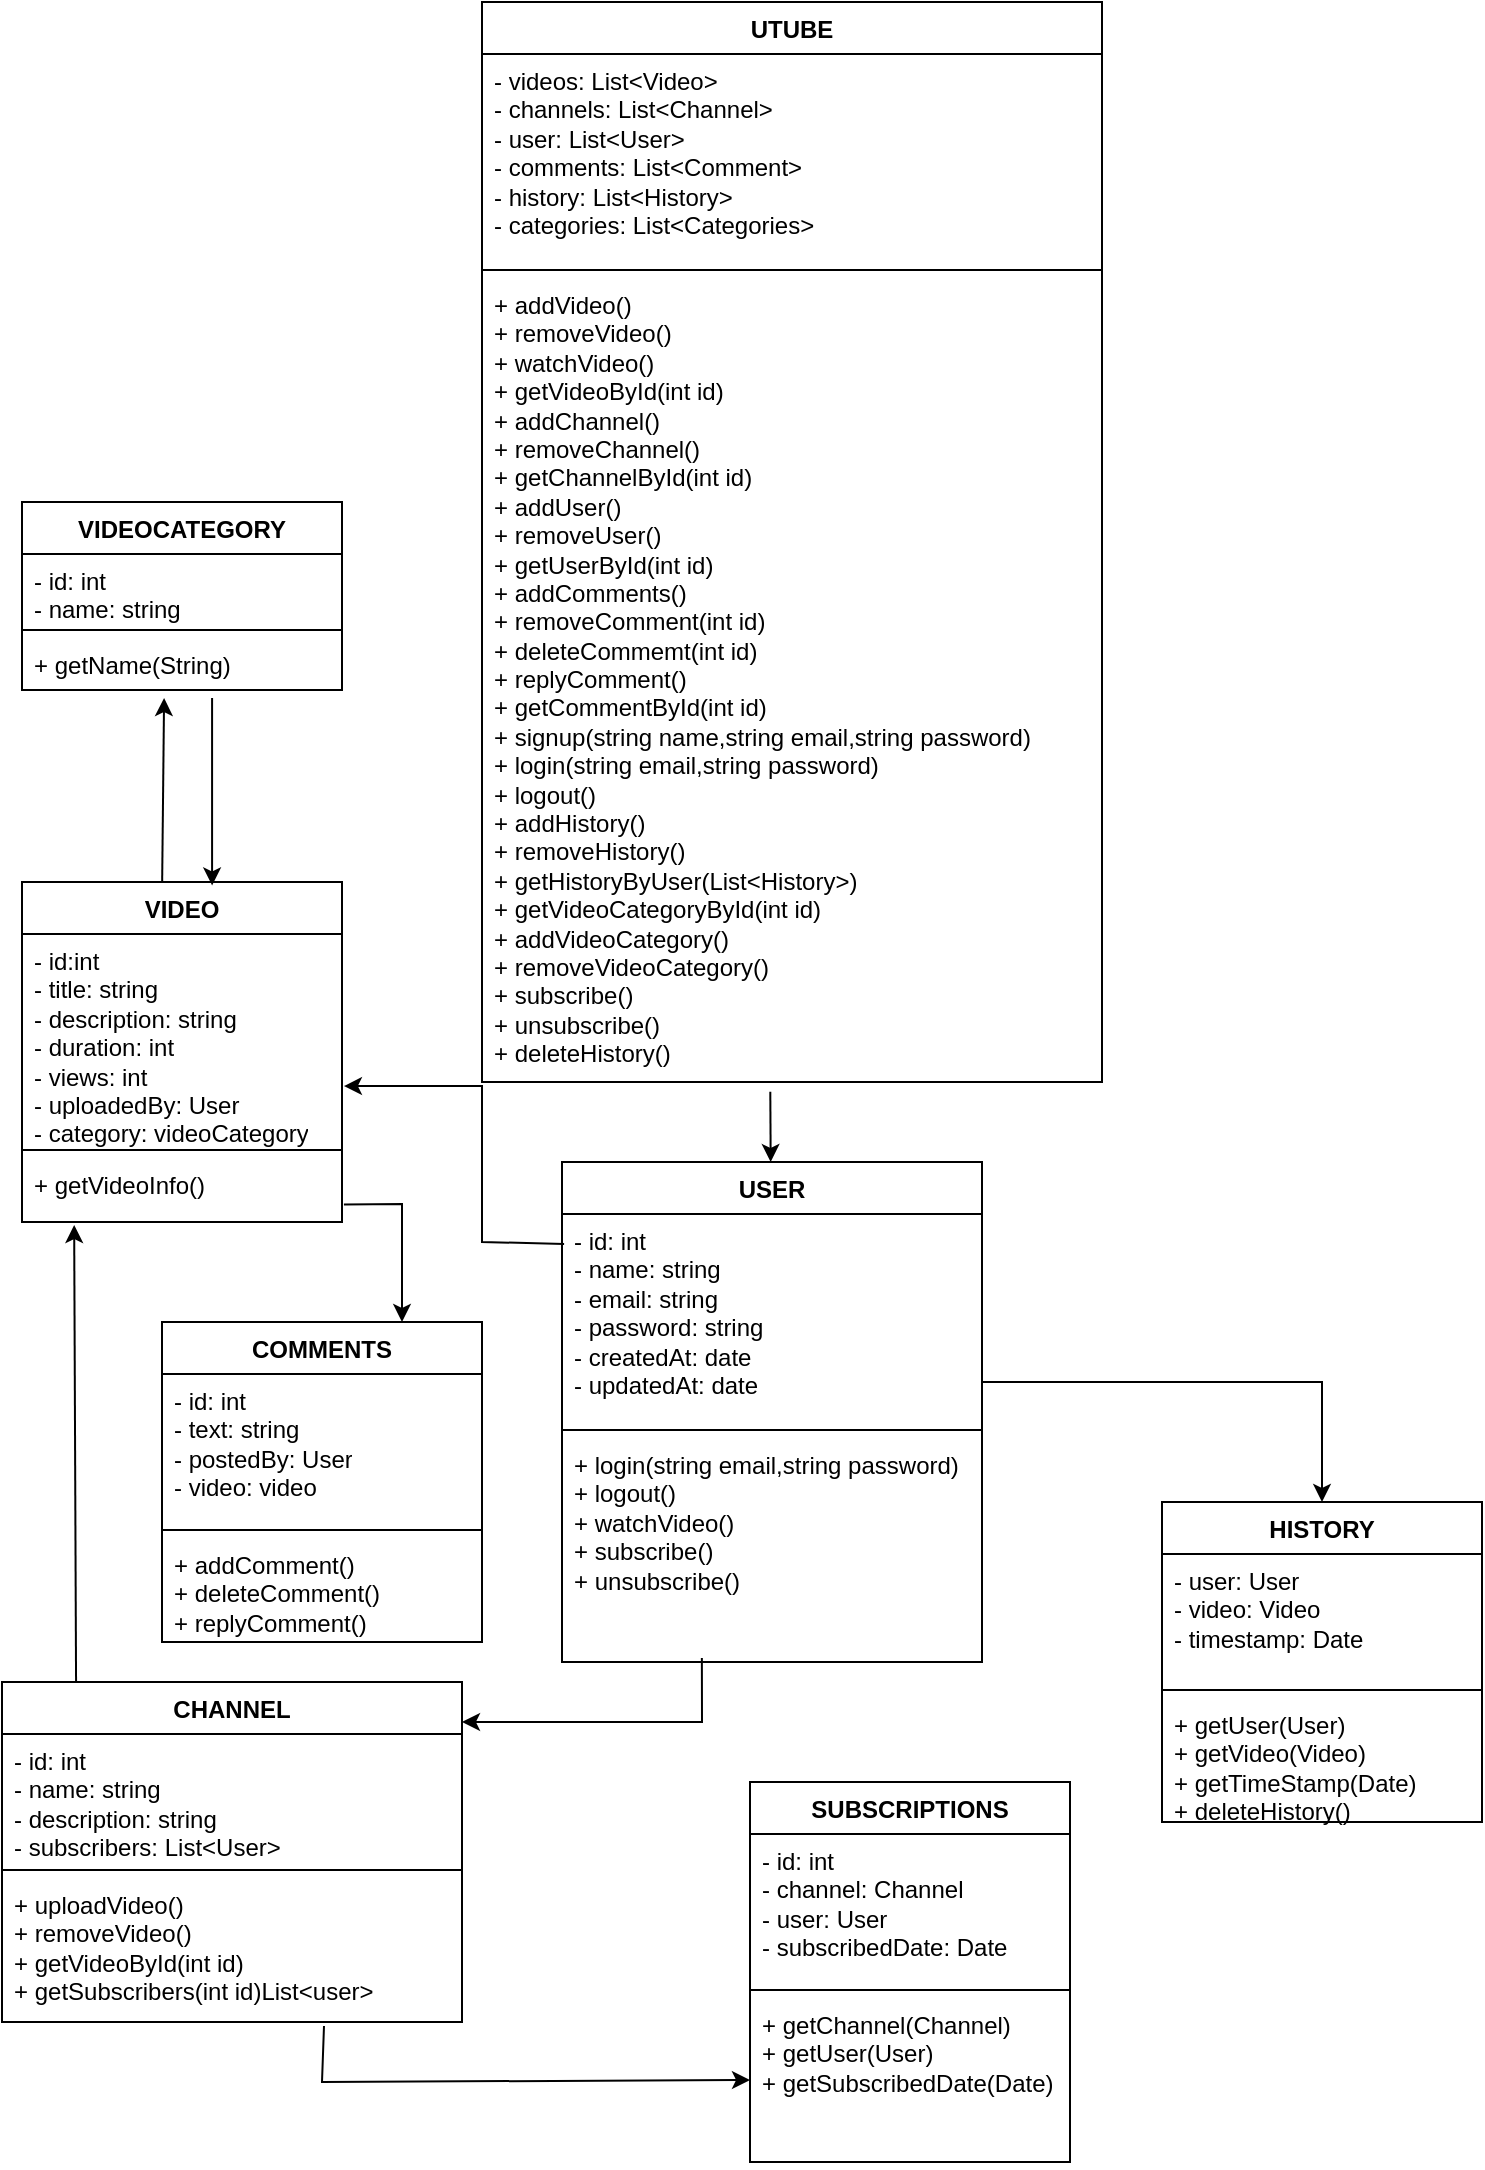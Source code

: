 <mxfile version="21.0.10" type="device"><diagram id="C5RBs43oDa-KdzZeNtuy" name="Page-1"><mxGraphModel dx="880" dy="395" grid="1" gridSize="10" guides="1" tooltips="1" connect="1" arrows="1" fold="1" page="1" pageScale="1" pageWidth="827" pageHeight="1169" math="0" shadow="0"><root><mxCell id="WIyWlLk6GJQsqaUBKTNV-0"/><mxCell id="WIyWlLk6GJQsqaUBKTNV-1" parent="WIyWlLk6GJQsqaUBKTNV-0"/><mxCell id="HRFK8Oyh32_tqdkIphxb-0" value="UTUBE" style="swimlane;fontStyle=1;align=center;verticalAlign=top;childLayout=stackLayout;horizontal=1;startSize=26;horizontalStack=0;resizeParent=1;resizeParentMax=0;resizeLast=0;collapsible=1;marginBottom=0;whiteSpace=wrap;html=1;" parent="WIyWlLk6GJQsqaUBKTNV-1" vertex="1"><mxGeometry x="280" y="60" width="310" height="540" as="geometry"/></mxCell><mxCell id="HRFK8Oyh32_tqdkIphxb-1" value="- videos: List&amp;lt;Video&amp;gt;&lt;br&gt;- channels: List&amp;lt;Channel&amp;gt;&lt;br&gt;- user: List&amp;lt;User&amp;gt;&lt;br&gt;- comments: List&amp;lt;Comment&amp;gt;&lt;br&gt;- history: List&amp;lt;History&amp;gt;&lt;br&gt;- categories: List&amp;lt;Categories&amp;gt;" style="text;strokeColor=none;fillColor=none;align=left;verticalAlign=top;spacingLeft=4;spacingRight=4;overflow=hidden;rotatable=0;points=[[0,0.5],[1,0.5]];portConstraint=eastwest;whiteSpace=wrap;html=1;" parent="HRFK8Oyh32_tqdkIphxb-0" vertex="1"><mxGeometry y="26" width="310" height="104" as="geometry"/></mxCell><mxCell id="HRFK8Oyh32_tqdkIphxb-2" value="" style="line;strokeWidth=1;fillColor=none;align=left;verticalAlign=middle;spacingTop=-1;spacingLeft=3;spacingRight=3;rotatable=0;labelPosition=right;points=[];portConstraint=eastwest;strokeColor=inherit;" parent="HRFK8Oyh32_tqdkIphxb-0" vertex="1"><mxGeometry y="130" width="310" height="8" as="geometry"/></mxCell><mxCell id="HRFK8Oyh32_tqdkIphxb-3" value="+ addVideo()&lt;br&gt;+ removeVideo()&lt;br&gt;+ watchVideo()&lt;br&gt;+ getVideoById(int id)&lt;br&gt;+ addChannel()&lt;br&gt;+ removeChannel()&lt;br&gt;+ getChannelById(int id)&lt;br&gt;+ addUser()&lt;br&gt;+ removeUser()&lt;br&gt;+ getUserById(int id)&lt;br&gt;+ addComments()&lt;br&gt;+ removeComment(int id)&lt;br&gt;+ deleteCommemt(int id)&lt;br&gt;+ replyComment()&lt;br&gt;+ getCommentById(int id)&lt;br&gt;+ signup(string name,string email,string password)&lt;br&gt;+ login(string email,string password)&lt;br&gt;+ logout()&lt;br&gt;+ addHistory()&lt;br&gt;+ removeHistory()&lt;br&gt;+ getHistoryByUser(List&amp;lt;History&amp;gt;)&lt;br&gt;+ getVideoCategoryById(int id)&lt;br&gt;+ addVideoCategory()&lt;br&gt;+ removeVideoCategory()&lt;br&gt;+ subscribe()&lt;br&gt;+ unsubscribe()&lt;br&gt;+ deleteHistory()" style="text;strokeColor=none;fillColor=none;align=left;verticalAlign=top;spacingLeft=4;spacingRight=4;overflow=hidden;rotatable=0;points=[[0,0.5],[1,0.5]];portConstraint=eastwest;whiteSpace=wrap;html=1;" parent="HRFK8Oyh32_tqdkIphxb-0" vertex="1"><mxGeometry y="138" width="310" height="402" as="geometry"/></mxCell><mxCell id="HRFK8Oyh32_tqdkIphxb-4" value="VIDEO" style="swimlane;fontStyle=1;align=center;verticalAlign=top;childLayout=stackLayout;horizontal=1;startSize=26;horizontalStack=0;resizeParent=1;resizeParentMax=0;resizeLast=0;collapsible=1;marginBottom=0;whiteSpace=wrap;html=1;" parent="WIyWlLk6GJQsqaUBKTNV-1" vertex="1"><mxGeometry x="50" y="500" width="160" height="170" as="geometry"/></mxCell><mxCell id="HRFK8Oyh32_tqdkIphxb-5" value="- id:int&lt;br&gt;- title: string&lt;br&gt;- description: string&lt;br&gt;- duration: int&lt;br&gt;- views: int&lt;br&gt;- uploadedBy: User&lt;br&gt;- category: videoCategory" style="text;strokeColor=none;fillColor=none;align=left;verticalAlign=top;spacingLeft=4;spacingRight=4;overflow=hidden;rotatable=0;points=[[0,0.5],[1,0.5]];portConstraint=eastwest;whiteSpace=wrap;html=1;" parent="HRFK8Oyh32_tqdkIphxb-4" vertex="1"><mxGeometry y="26" width="160" height="104" as="geometry"/></mxCell><mxCell id="HRFK8Oyh32_tqdkIphxb-6" value="" style="line;strokeWidth=1;fillColor=none;align=left;verticalAlign=middle;spacingTop=-1;spacingLeft=3;spacingRight=3;rotatable=0;labelPosition=right;points=[];portConstraint=eastwest;strokeColor=inherit;" parent="HRFK8Oyh32_tqdkIphxb-4" vertex="1"><mxGeometry y="130" width="160" height="8" as="geometry"/></mxCell><mxCell id="HRFK8Oyh32_tqdkIphxb-7" value="+ getVideoInfo()" style="text;strokeColor=none;fillColor=none;align=left;verticalAlign=top;spacingLeft=4;spacingRight=4;overflow=hidden;rotatable=0;points=[[0,0.5],[1,0.5]];portConstraint=eastwest;whiteSpace=wrap;html=1;" parent="HRFK8Oyh32_tqdkIphxb-4" vertex="1"><mxGeometry y="138" width="160" height="32" as="geometry"/></mxCell><mxCell id="HRFK8Oyh32_tqdkIphxb-8" value="CHANNEL" style="swimlane;fontStyle=1;align=center;verticalAlign=top;childLayout=stackLayout;horizontal=1;startSize=26;horizontalStack=0;resizeParent=1;resizeParentMax=0;resizeLast=0;collapsible=1;marginBottom=0;whiteSpace=wrap;html=1;" parent="WIyWlLk6GJQsqaUBKTNV-1" vertex="1"><mxGeometry x="40" y="900" width="230" height="170" as="geometry"/></mxCell><mxCell id="HRFK8Oyh32_tqdkIphxb-9" value="- id: int&lt;br&gt;- name: string&lt;br&gt;- description: string&lt;br&gt;- subscribers: List&amp;lt;User&amp;gt;" style="text;strokeColor=none;fillColor=none;align=left;verticalAlign=top;spacingLeft=4;spacingRight=4;overflow=hidden;rotatable=0;points=[[0,0.5],[1,0.5]];portConstraint=eastwest;whiteSpace=wrap;html=1;" parent="HRFK8Oyh32_tqdkIphxb-8" vertex="1"><mxGeometry y="26" width="230" height="64" as="geometry"/></mxCell><mxCell id="HRFK8Oyh32_tqdkIphxb-10" value="" style="line;strokeWidth=1;fillColor=none;align=left;verticalAlign=middle;spacingTop=-1;spacingLeft=3;spacingRight=3;rotatable=0;labelPosition=right;points=[];portConstraint=eastwest;strokeColor=inherit;" parent="HRFK8Oyh32_tqdkIphxb-8" vertex="1"><mxGeometry y="90" width="230" height="8" as="geometry"/></mxCell><mxCell id="HRFK8Oyh32_tqdkIphxb-11" value="+ uploadVideo()&lt;br&gt;+ removeVideo()&lt;br&gt;+ getVideoById(int id)&lt;br&gt;+ getSubscribers(int id)List&amp;lt;user&amp;gt;" style="text;strokeColor=none;fillColor=none;align=left;verticalAlign=top;spacingLeft=4;spacingRight=4;overflow=hidden;rotatable=0;points=[[0,0.5],[1,0.5]];portConstraint=eastwest;whiteSpace=wrap;html=1;" parent="HRFK8Oyh32_tqdkIphxb-8" vertex="1"><mxGeometry y="98" width="230" height="72" as="geometry"/></mxCell><mxCell id="HRFK8Oyh32_tqdkIphxb-12" value="USER" style="swimlane;fontStyle=1;align=center;verticalAlign=top;childLayout=stackLayout;horizontal=1;startSize=26;horizontalStack=0;resizeParent=1;resizeParentMax=0;resizeLast=0;collapsible=1;marginBottom=0;whiteSpace=wrap;html=1;" parent="WIyWlLk6GJQsqaUBKTNV-1" vertex="1"><mxGeometry x="320" y="640" width="210" height="250" as="geometry"/></mxCell><mxCell id="HRFK8Oyh32_tqdkIphxb-13" value="- id: int&lt;br&gt;- name: string&lt;br&gt;- email: string&lt;br&gt;- password: string&lt;br&gt;- createdAt: date&lt;br&gt;- updatedAt: date" style="text;strokeColor=none;fillColor=none;align=left;verticalAlign=top;spacingLeft=4;spacingRight=4;overflow=hidden;rotatable=0;points=[[0,0.5],[1,0.5]];portConstraint=eastwest;whiteSpace=wrap;html=1;" parent="HRFK8Oyh32_tqdkIphxb-12" vertex="1"><mxGeometry y="26" width="210" height="104" as="geometry"/></mxCell><mxCell id="HRFK8Oyh32_tqdkIphxb-14" value="" style="line;strokeWidth=1;fillColor=none;align=left;verticalAlign=middle;spacingTop=-1;spacingLeft=3;spacingRight=3;rotatable=0;labelPosition=right;points=[];portConstraint=eastwest;strokeColor=inherit;" parent="HRFK8Oyh32_tqdkIphxb-12" vertex="1"><mxGeometry y="130" width="210" height="8" as="geometry"/></mxCell><mxCell id="HRFK8Oyh32_tqdkIphxb-15" value="+ login(string email,string password)&lt;br&gt;+ logout()&lt;br&gt;+ watchVideo()&lt;br&gt;+ subscribe()&lt;br&gt;+ unsubscribe()" style="text;strokeColor=none;fillColor=none;align=left;verticalAlign=top;spacingLeft=4;spacingRight=4;overflow=hidden;rotatable=0;points=[[0,0.5],[1,0.5]];portConstraint=eastwest;whiteSpace=wrap;html=1;" parent="HRFK8Oyh32_tqdkIphxb-12" vertex="1"><mxGeometry y="138" width="210" height="112" as="geometry"/></mxCell><mxCell id="HRFK8Oyh32_tqdkIphxb-20" value="HISTORY" style="swimlane;fontStyle=1;align=center;verticalAlign=top;childLayout=stackLayout;horizontal=1;startSize=26;horizontalStack=0;resizeParent=1;resizeParentMax=0;resizeLast=0;collapsible=1;marginBottom=0;whiteSpace=wrap;html=1;" parent="WIyWlLk6GJQsqaUBKTNV-1" vertex="1"><mxGeometry x="620" y="810" width="160" height="160" as="geometry"/></mxCell><mxCell id="HRFK8Oyh32_tqdkIphxb-21" value="- user: User&lt;br&gt;- video: Video&lt;br&gt;- timestamp: Date" style="text;strokeColor=none;fillColor=none;align=left;verticalAlign=top;spacingLeft=4;spacingRight=4;overflow=hidden;rotatable=0;points=[[0,0.5],[1,0.5]];portConstraint=eastwest;whiteSpace=wrap;html=1;" parent="HRFK8Oyh32_tqdkIphxb-20" vertex="1"><mxGeometry y="26" width="160" height="64" as="geometry"/></mxCell><mxCell id="HRFK8Oyh32_tqdkIphxb-22" value="" style="line;strokeWidth=1;fillColor=none;align=left;verticalAlign=middle;spacingTop=-1;spacingLeft=3;spacingRight=3;rotatable=0;labelPosition=right;points=[];portConstraint=eastwest;strokeColor=inherit;" parent="HRFK8Oyh32_tqdkIphxb-20" vertex="1"><mxGeometry y="90" width="160" height="8" as="geometry"/></mxCell><mxCell id="HRFK8Oyh32_tqdkIphxb-23" value="+ getUser(User)&lt;br&gt;+ getVideo(Video)&lt;br&gt;+ getTimeStamp(Date)&lt;br&gt;+ deleteHistory()" style="text;strokeColor=none;fillColor=none;align=left;verticalAlign=top;spacingLeft=4;spacingRight=4;overflow=hidden;rotatable=0;points=[[0,0.5],[1,0.5]];portConstraint=eastwest;whiteSpace=wrap;html=1;" parent="HRFK8Oyh32_tqdkIphxb-20" vertex="1"><mxGeometry y="98" width="160" height="62" as="geometry"/></mxCell><mxCell id="HRFK8Oyh32_tqdkIphxb-28" value="SUBSCRIPTIONS" style="swimlane;fontStyle=1;align=center;verticalAlign=top;childLayout=stackLayout;horizontal=1;startSize=26;horizontalStack=0;resizeParent=1;resizeParentMax=0;resizeLast=0;collapsible=1;marginBottom=0;whiteSpace=wrap;html=1;" parent="WIyWlLk6GJQsqaUBKTNV-1" vertex="1"><mxGeometry x="414" y="950" width="160" height="190" as="geometry"/></mxCell><mxCell id="HRFK8Oyh32_tqdkIphxb-29" value="- id: int&lt;br&gt;- channel: Channel&lt;br&gt;- user: User&lt;br&gt;- subscribedDate: Date&amp;nbsp;" style="text;strokeColor=none;fillColor=none;align=left;verticalAlign=top;spacingLeft=4;spacingRight=4;overflow=hidden;rotatable=0;points=[[0,0.5],[1,0.5]];portConstraint=eastwest;whiteSpace=wrap;html=1;" parent="HRFK8Oyh32_tqdkIphxb-28" vertex="1"><mxGeometry y="26" width="160" height="74" as="geometry"/></mxCell><mxCell id="HRFK8Oyh32_tqdkIphxb-30" value="" style="line;strokeWidth=1;fillColor=none;align=left;verticalAlign=middle;spacingTop=-1;spacingLeft=3;spacingRight=3;rotatable=0;labelPosition=right;points=[];portConstraint=eastwest;strokeColor=inherit;" parent="HRFK8Oyh32_tqdkIphxb-28" vertex="1"><mxGeometry y="100" width="160" height="8" as="geometry"/></mxCell><mxCell id="HRFK8Oyh32_tqdkIphxb-31" value="+ getChannel(Channel)&lt;br&gt;+ getUser(User)&lt;br&gt;+ getSubscribedDate(Date)" style="text;strokeColor=none;fillColor=none;align=left;verticalAlign=top;spacingLeft=4;spacingRight=4;overflow=hidden;rotatable=0;points=[[0,0.5],[1,0.5]];portConstraint=eastwest;whiteSpace=wrap;html=1;" parent="HRFK8Oyh32_tqdkIphxb-28" vertex="1"><mxGeometry y="108" width="160" height="82" as="geometry"/></mxCell><mxCell id="HRFK8Oyh32_tqdkIphxb-32" value="VIDEOCATEGORY" style="swimlane;fontStyle=1;align=center;verticalAlign=top;childLayout=stackLayout;horizontal=1;startSize=26;horizontalStack=0;resizeParent=1;resizeParentMax=0;resizeLast=0;collapsible=1;marginBottom=0;whiteSpace=wrap;html=1;" parent="WIyWlLk6GJQsqaUBKTNV-1" vertex="1"><mxGeometry x="50" y="310" width="160" height="94" as="geometry"/></mxCell><mxCell id="HRFK8Oyh32_tqdkIphxb-33" value="- id: int&lt;br&gt;- name: string" style="text;strokeColor=none;fillColor=none;align=left;verticalAlign=top;spacingLeft=4;spacingRight=4;overflow=hidden;rotatable=0;points=[[0,0.5],[1,0.5]];portConstraint=eastwest;whiteSpace=wrap;html=1;" parent="HRFK8Oyh32_tqdkIphxb-32" vertex="1"><mxGeometry y="26" width="160" height="34" as="geometry"/></mxCell><mxCell id="HRFK8Oyh32_tqdkIphxb-34" value="" style="line;strokeWidth=1;fillColor=none;align=left;verticalAlign=middle;spacingTop=-1;spacingLeft=3;spacingRight=3;rotatable=0;labelPosition=right;points=[];portConstraint=eastwest;strokeColor=inherit;" parent="HRFK8Oyh32_tqdkIphxb-32" vertex="1"><mxGeometry y="60" width="160" height="8" as="geometry"/></mxCell><mxCell id="HRFK8Oyh32_tqdkIphxb-35" value="+ getName(String)" style="text;strokeColor=none;fillColor=none;align=left;verticalAlign=top;spacingLeft=4;spacingRight=4;overflow=hidden;rotatable=0;points=[[0,0.5],[1,0.5]];portConstraint=eastwest;whiteSpace=wrap;html=1;" parent="HRFK8Oyh32_tqdkIphxb-32" vertex="1"><mxGeometry y="68" width="160" height="26" as="geometry"/></mxCell><mxCell id="Ujn1CRmOUEkIVWr61oeb-0" value="COMMENTS" style="swimlane;fontStyle=1;align=center;verticalAlign=top;childLayout=stackLayout;horizontal=1;startSize=26;horizontalStack=0;resizeParent=1;resizeParentMax=0;resizeLast=0;collapsible=1;marginBottom=0;whiteSpace=wrap;html=1;" vertex="1" parent="WIyWlLk6GJQsqaUBKTNV-1"><mxGeometry x="120" y="720" width="160" height="160" as="geometry"/></mxCell><mxCell id="Ujn1CRmOUEkIVWr61oeb-1" value="- id: int&lt;br&gt;- text: string&lt;br&gt;- postedBy: User&lt;br&gt;- video: video" style="text;strokeColor=none;fillColor=none;align=left;verticalAlign=top;spacingLeft=4;spacingRight=4;overflow=hidden;rotatable=0;points=[[0,0.5],[1,0.5]];portConstraint=eastwest;whiteSpace=wrap;html=1;" vertex="1" parent="Ujn1CRmOUEkIVWr61oeb-0"><mxGeometry y="26" width="160" height="74" as="geometry"/></mxCell><mxCell id="Ujn1CRmOUEkIVWr61oeb-2" value="" style="line;strokeWidth=1;fillColor=none;align=left;verticalAlign=middle;spacingTop=-1;spacingLeft=3;spacingRight=3;rotatable=0;labelPosition=right;points=[];portConstraint=eastwest;strokeColor=inherit;" vertex="1" parent="Ujn1CRmOUEkIVWr61oeb-0"><mxGeometry y="100" width="160" height="8" as="geometry"/></mxCell><mxCell id="Ujn1CRmOUEkIVWr61oeb-3" value="+ addComment()&lt;br&gt;+ deleteComment()&lt;br&gt;+ replyComment()" style="text;strokeColor=none;fillColor=none;align=left;verticalAlign=top;spacingLeft=4;spacingRight=4;overflow=hidden;rotatable=0;points=[[0,0.5],[1,0.5]];portConstraint=eastwest;whiteSpace=wrap;html=1;" vertex="1" parent="Ujn1CRmOUEkIVWr61oeb-0"><mxGeometry y="108" width="160" height="52" as="geometry"/></mxCell><mxCell id="Ujn1CRmOUEkIVWr61oeb-5" value="" style="endArrow=classic;html=1;rounded=0;exitX=0.465;exitY=1.012;exitDx=0;exitDy=0;exitPerimeter=0;" edge="1" parent="WIyWlLk6GJQsqaUBKTNV-1" source="HRFK8Oyh32_tqdkIphxb-3" target="HRFK8Oyh32_tqdkIphxb-12"><mxGeometry width="50" height="50" relative="1" as="geometry"><mxPoint x="430" y="800" as="sourcePoint"/><mxPoint x="480" y="750" as="targetPoint"/></mxGeometry></mxCell><mxCell id="Ujn1CRmOUEkIVWr61oeb-7" value="" style="endArrow=classic;html=1;rounded=0;exitX=0.438;exitY=0;exitDx=0;exitDy=0;entryX=0.444;entryY=1.154;entryDx=0;entryDy=0;entryPerimeter=0;exitPerimeter=0;" edge="1" parent="WIyWlLk6GJQsqaUBKTNV-1" source="HRFK8Oyh32_tqdkIphxb-4" target="HRFK8Oyh32_tqdkIphxb-35"><mxGeometry width="50" height="50" relative="1" as="geometry"><mxPoint x="430" y="600" as="sourcePoint"/><mxPoint x="480" y="550" as="targetPoint"/></mxGeometry></mxCell><mxCell id="Ujn1CRmOUEkIVWr61oeb-8" value="" style="endArrow=classic;html=1;rounded=0;exitX=0.333;exitY=0.982;exitDx=0;exitDy=0;exitPerimeter=0;" edge="1" parent="WIyWlLk6GJQsqaUBKTNV-1" source="HRFK8Oyh32_tqdkIphxb-15"><mxGeometry width="50" height="50" relative="1" as="geometry"><mxPoint x="430" y="870" as="sourcePoint"/><mxPoint x="270" y="920" as="targetPoint"/><Array as="points"><mxPoint x="390" y="920"/></Array></mxGeometry></mxCell><mxCell id="Ujn1CRmOUEkIVWr61oeb-9" value="" style="endArrow=classic;html=1;rounded=0;exitX=0.7;exitY=1.028;exitDx=0;exitDy=0;exitPerimeter=0;entryX=0;entryY=0.5;entryDx=0;entryDy=0;" edge="1" parent="WIyWlLk6GJQsqaUBKTNV-1" source="HRFK8Oyh32_tqdkIphxb-11" target="HRFK8Oyh32_tqdkIphxb-31"><mxGeometry width="50" height="50" relative="1" as="geometry"><mxPoint x="150" y="1080" as="sourcePoint"/><mxPoint x="480" y="970" as="targetPoint"/><Array as="points"><mxPoint x="200" y="1100"/></Array></mxGeometry></mxCell><mxCell id="Ujn1CRmOUEkIVWr61oeb-10" value="" style="endArrow=classic;html=1;rounded=0;entryX=0.5;entryY=0;entryDx=0;entryDy=0;" edge="1" parent="WIyWlLk6GJQsqaUBKTNV-1" target="HRFK8Oyh32_tqdkIphxb-20"><mxGeometry width="50" height="50" relative="1" as="geometry"><mxPoint x="530" y="750" as="sourcePoint"/><mxPoint x="680" y="750" as="targetPoint"/><Array as="points"><mxPoint x="700" y="750"/></Array></mxGeometry></mxCell><mxCell id="Ujn1CRmOUEkIVWr61oeb-11" value="" style="endArrow=classic;html=1;rounded=0;exitX=0.161;exitY=0;exitDx=0;exitDy=0;exitPerimeter=0;entryX=0.163;entryY=1.048;entryDx=0;entryDy=0;entryPerimeter=0;" edge="1" parent="WIyWlLk6GJQsqaUBKTNV-1" source="HRFK8Oyh32_tqdkIphxb-8" target="HRFK8Oyh32_tqdkIphxb-7"><mxGeometry width="50" height="50" relative="1" as="geometry"><mxPoint x="430" y="750" as="sourcePoint"/><mxPoint x="480" y="700" as="targetPoint"/></mxGeometry></mxCell><mxCell id="Ujn1CRmOUEkIVWr61oeb-12" value="" style="endArrow=classic;html=1;rounded=0;exitX=1.006;exitY=0.726;exitDx=0;exitDy=0;exitPerimeter=0;entryX=0.75;entryY=0;entryDx=0;entryDy=0;" edge="1" parent="WIyWlLk6GJQsqaUBKTNV-1" source="HRFK8Oyh32_tqdkIphxb-7" target="Ujn1CRmOUEkIVWr61oeb-0"><mxGeometry width="50" height="50" relative="1" as="geometry"><mxPoint x="430" y="750" as="sourcePoint"/><mxPoint x="480" y="700" as="targetPoint"/><Array as="points"><mxPoint x="240" y="661"/></Array></mxGeometry></mxCell><mxCell id="Ujn1CRmOUEkIVWr61oeb-13" value="" style="endArrow=classic;html=1;rounded=0;entryX=1.006;entryY=0.731;entryDx=0;entryDy=0;entryPerimeter=0;exitX=0.005;exitY=0.144;exitDx=0;exitDy=0;exitPerimeter=0;" edge="1" parent="WIyWlLk6GJQsqaUBKTNV-1" source="HRFK8Oyh32_tqdkIphxb-13" target="HRFK8Oyh32_tqdkIphxb-5"><mxGeometry width="50" height="50" relative="1" as="geometry"><mxPoint x="430" y="750" as="sourcePoint"/><mxPoint x="480" y="700" as="targetPoint"/><Array as="points"><mxPoint x="280" y="680"/><mxPoint x="280" y="602"/></Array></mxGeometry></mxCell><mxCell id="Ujn1CRmOUEkIVWr61oeb-15" value="" style="endArrow=classic;html=1;rounded=0;exitX=0.594;exitY=1.154;exitDx=0;exitDy=0;exitPerimeter=0;entryX=0.594;entryY=0.01;entryDx=0;entryDy=0;entryPerimeter=0;" edge="1" parent="WIyWlLk6GJQsqaUBKTNV-1" source="HRFK8Oyh32_tqdkIphxb-35" target="HRFK8Oyh32_tqdkIphxb-4"><mxGeometry width="50" height="50" relative="1" as="geometry"><mxPoint x="430" y="370" as="sourcePoint"/><mxPoint x="480" y="320" as="targetPoint"/></mxGeometry></mxCell></root></mxGraphModel></diagram></mxfile>